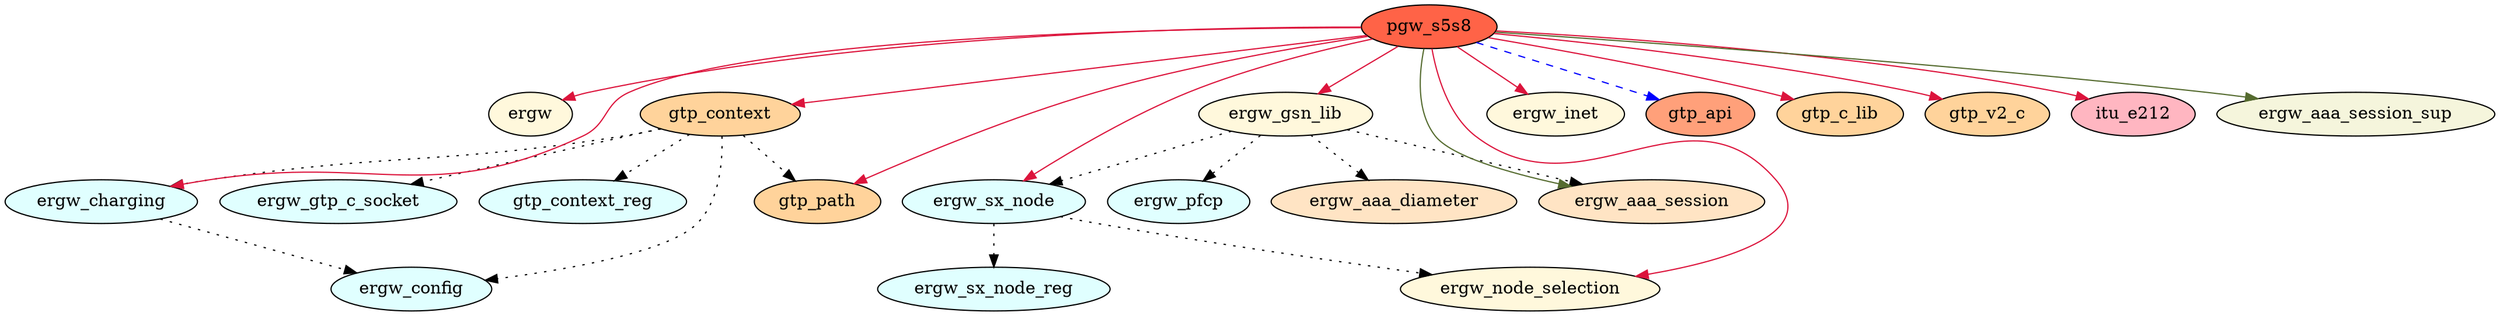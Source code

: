 ﻿/* Version: 0.0.1, Date:2019-12-19, Status: Always Draft */
/* Diagram of pgw_s5s8 connections */
/* Download graphwiz & run in dot file directory the cmd (without quotes)-> */
/* 'dot -Tpng pgw_s5s8.dot -o pgw_s5s8.png'  */
digraph pgw_s5s8 {
ratio="fill"
/* size="8,2\!" */
{ 
node [shape=oval style=filled]
ergw [fillcolor=cornsilk]
ergw_charging [fillcolor=lightcyan]
ergw_config [fillcolor=lightcyan]
ergw_gsn_lib [fillcolor=cornsilk]
ergw_gtp_c_socket [fillcolor=lightcyan]
ergw_inet [fillcolor=cornsilk]
ergw_node_selection [fillcolor=cornsilk]
ergw_pfcp [fillcolor=lightcyan]
ergw_sx_node [fillcolor=lightcyan]
ergw_sx_node_reg [fillcolor=lightcyan]
gtp_api [fillcolor=lightsalmon]
gtp_c_lib [fillcolor=burlywood1]
gtp_context [fillcolor=burlywood1]
gtp_context_reg [fillcolor=lightcyan]
gtp_path  [fillcolor=burlywood1]
gtp_v2_c  [fillcolor=burlywood1]
itu_e212 [fillcolor=lightpink]
pgw_s5s8 [fillcolor=tomato]
ergw_aaa_session_sup [fillcolor=beige]
ergw_aaa_session [fillcolor=bisque]
ergw_aaa_diameter [fillcolor=bisque]
}
edge [color=black style=dotted]
ergw_charging -> ergw_config
ergw_gsn_lib -> {ergw_sx_node ergw_pfcp}
ergw_gsn_lib -> {ergw_aaa_diameter ergw_aaa_session}
ergw_sx_node -> {ergw_sx_node_reg ergw_node_selection}
gtp_context -> {ergw_charging ergw_config ergw_gtp_c_socket gtp_context_reg gtp_path}
edge [color=crimson style=solid]
pgw_s5s8 -> {ergw ergw_gsn_lib ergw_node_selection ergw_charging ergw_inet ergw_sx_node gtp_context gtp_path gtp_v2_c gtp_c_lib itu_e212}
edge [color=darkolivegreen]
pgw_s5s8 -> {ergw_aaa_session_sup ergw_aaa_session}
edge [color=blue]
pgw_s5s8 -> gtp_api [style="dashed" color="blue"]
}

